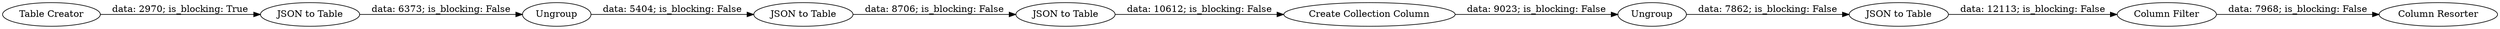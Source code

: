 digraph {
	"-2259122474536079084_6" [label=Ungroup]
	"-2259122474536079084_13" [label="Column Resorter"]
	"-2259122474536079084_8" [label="JSON to Table"]
	"-2259122474536079084_9" [label="Create Collection Column"]
	"-2259122474536079084_10" [label=Ungroup]
	"-2259122474536079084_7" [label="JSON to Table"]
	"-2259122474536079084_4" [label="JSON to Table"]
	"-2259122474536079084_12" [label="Column Filter"]
	"-2259122474536079084_11" [label="JSON to Table"]
	"-2259122474536079084_1" [label="Table Creator"]
	"-2259122474536079084_4" -> "-2259122474536079084_6" [label="data: 6373; is_blocking: False"]
	"-2259122474536079084_10" -> "-2259122474536079084_11" [label="data: 7862; is_blocking: False"]
	"-2259122474536079084_8" -> "-2259122474536079084_9" [label="data: 10612; is_blocking: False"]
	"-2259122474536079084_11" -> "-2259122474536079084_12" [label="data: 12113; is_blocking: False"]
	"-2259122474536079084_6" -> "-2259122474536079084_7" [label="data: 5404; is_blocking: False"]
	"-2259122474536079084_7" -> "-2259122474536079084_8" [label="data: 8706; is_blocking: False"]
	"-2259122474536079084_12" -> "-2259122474536079084_13" [label="data: 7968; is_blocking: False"]
	"-2259122474536079084_1" -> "-2259122474536079084_4" [label="data: 2970; is_blocking: True"]
	"-2259122474536079084_9" -> "-2259122474536079084_10" [label="data: 9023; is_blocking: False"]
	rankdir=LR
}
